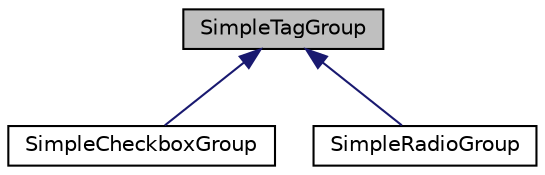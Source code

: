 digraph "SimpleTagGroup"
{
  edge [fontname="Helvetica",fontsize="10",labelfontname="Helvetica",labelfontsize="10"];
  node [fontname="Helvetica",fontsize="10",shape=record];
  Node1 [label="SimpleTagGroup",height=0.2,width=0.4,color="black", fillcolor="grey75", style="filled" fontcolor="black"];
  Node1 -> Node2 [dir="back",color="midnightblue",fontsize="10",style="solid",fontname="Helvetica"];
  Node2 [label="SimpleCheckboxGroup",height=0.2,width=0.4,color="black", fillcolor="white", style="filled",URL="$class_simple_checkbox_group.html"];
  Node1 -> Node3 [dir="back",color="midnightblue",fontsize="10",style="solid",fontname="Helvetica"];
  Node3 [label="SimpleRadioGroup",height=0.2,width=0.4,color="black", fillcolor="white", style="filled",URL="$class_simple_radio_group.html"];
}
